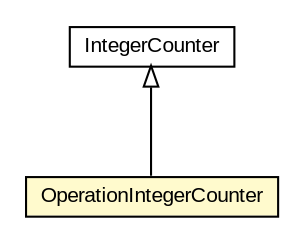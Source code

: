 #!/usr/local/bin/dot
#
# Class diagram 
# Generated by UMLGraph version R5_6-24-gf6e263 (http://www.umlgraph.org/)
#

digraph G {
	edge [fontname="arial",fontsize=10,labelfontname="arial",labelfontsize=10];
	node [fontname="arial",fontsize=10,shape=plaintext];
	nodesep=0.25;
	ranksep=0.5;
	// org.oasis_open.docs.wsdm.mows_2.OperationIntegerCounter
	c280988 [label=<<table title="org.oasis_open.docs.wsdm.mows_2.OperationIntegerCounter" border="0" cellborder="1" cellspacing="0" cellpadding="2" port="p" bgcolor="lemonChiffon" href="./OperationIntegerCounter.html">
		<tr><td><table border="0" cellspacing="0" cellpadding="1">
<tr><td align="center" balign="center"> OperationIntegerCounter </td></tr>
		</table></td></tr>
		</table>>, URL="./OperationIntegerCounter.html", fontname="arial", fontcolor="black", fontsize=10.0];
	// org.oasis_open.docs.wsdm.mows_2.IntegerCounter
	c280997 [label=<<table title="org.oasis_open.docs.wsdm.mows_2.IntegerCounter" border="0" cellborder="1" cellspacing="0" cellpadding="2" port="p" href="./IntegerCounter.html">
		<tr><td><table border="0" cellspacing="0" cellpadding="1">
<tr><td align="center" balign="center"> IntegerCounter </td></tr>
		</table></td></tr>
		</table>>, URL="./IntegerCounter.html", fontname="arial", fontcolor="black", fontsize=10.0];
	//org.oasis_open.docs.wsdm.mows_2.OperationIntegerCounter extends org.oasis_open.docs.wsdm.mows_2.IntegerCounter
	c280997:p -> c280988:p [dir=back,arrowtail=empty];
}

